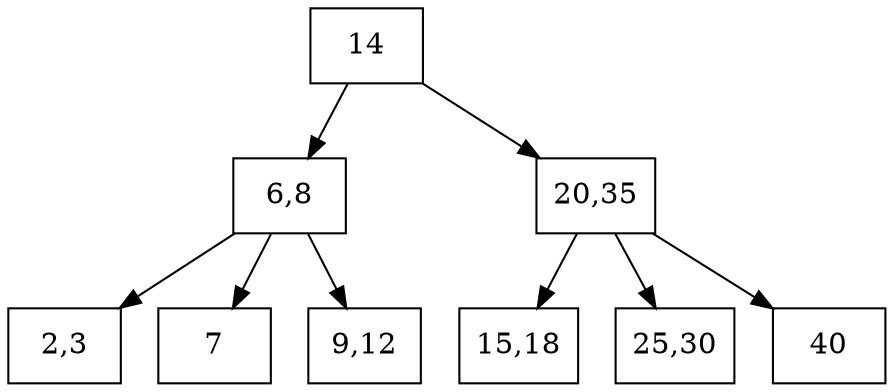 digraph dibujo{
graph [ordering="out"];rankdir=TB;
node [shape = box];
Nodo0 [ label = "14"];
Nodo1 [ label = "6,8"];
Nodo2 [ label = "2,3"];
Nodo1->Nodo2;
Nodo4 [ label = "7"];
Nodo1->Nodo4;
Nodo6 [ label = "9,12"];
Nodo1->Nodo6;
Nodo0->Nodo1;
Nodo9 [ label = "20,35"];
Nodo10 [ label = "15,18"];
Nodo9->Nodo10;
Nodo12 [ label = "25,30"];
Nodo9->Nodo12;
Nodo14 [ label = "40"];
Nodo9->Nodo14;
Nodo0->Nodo9;
}